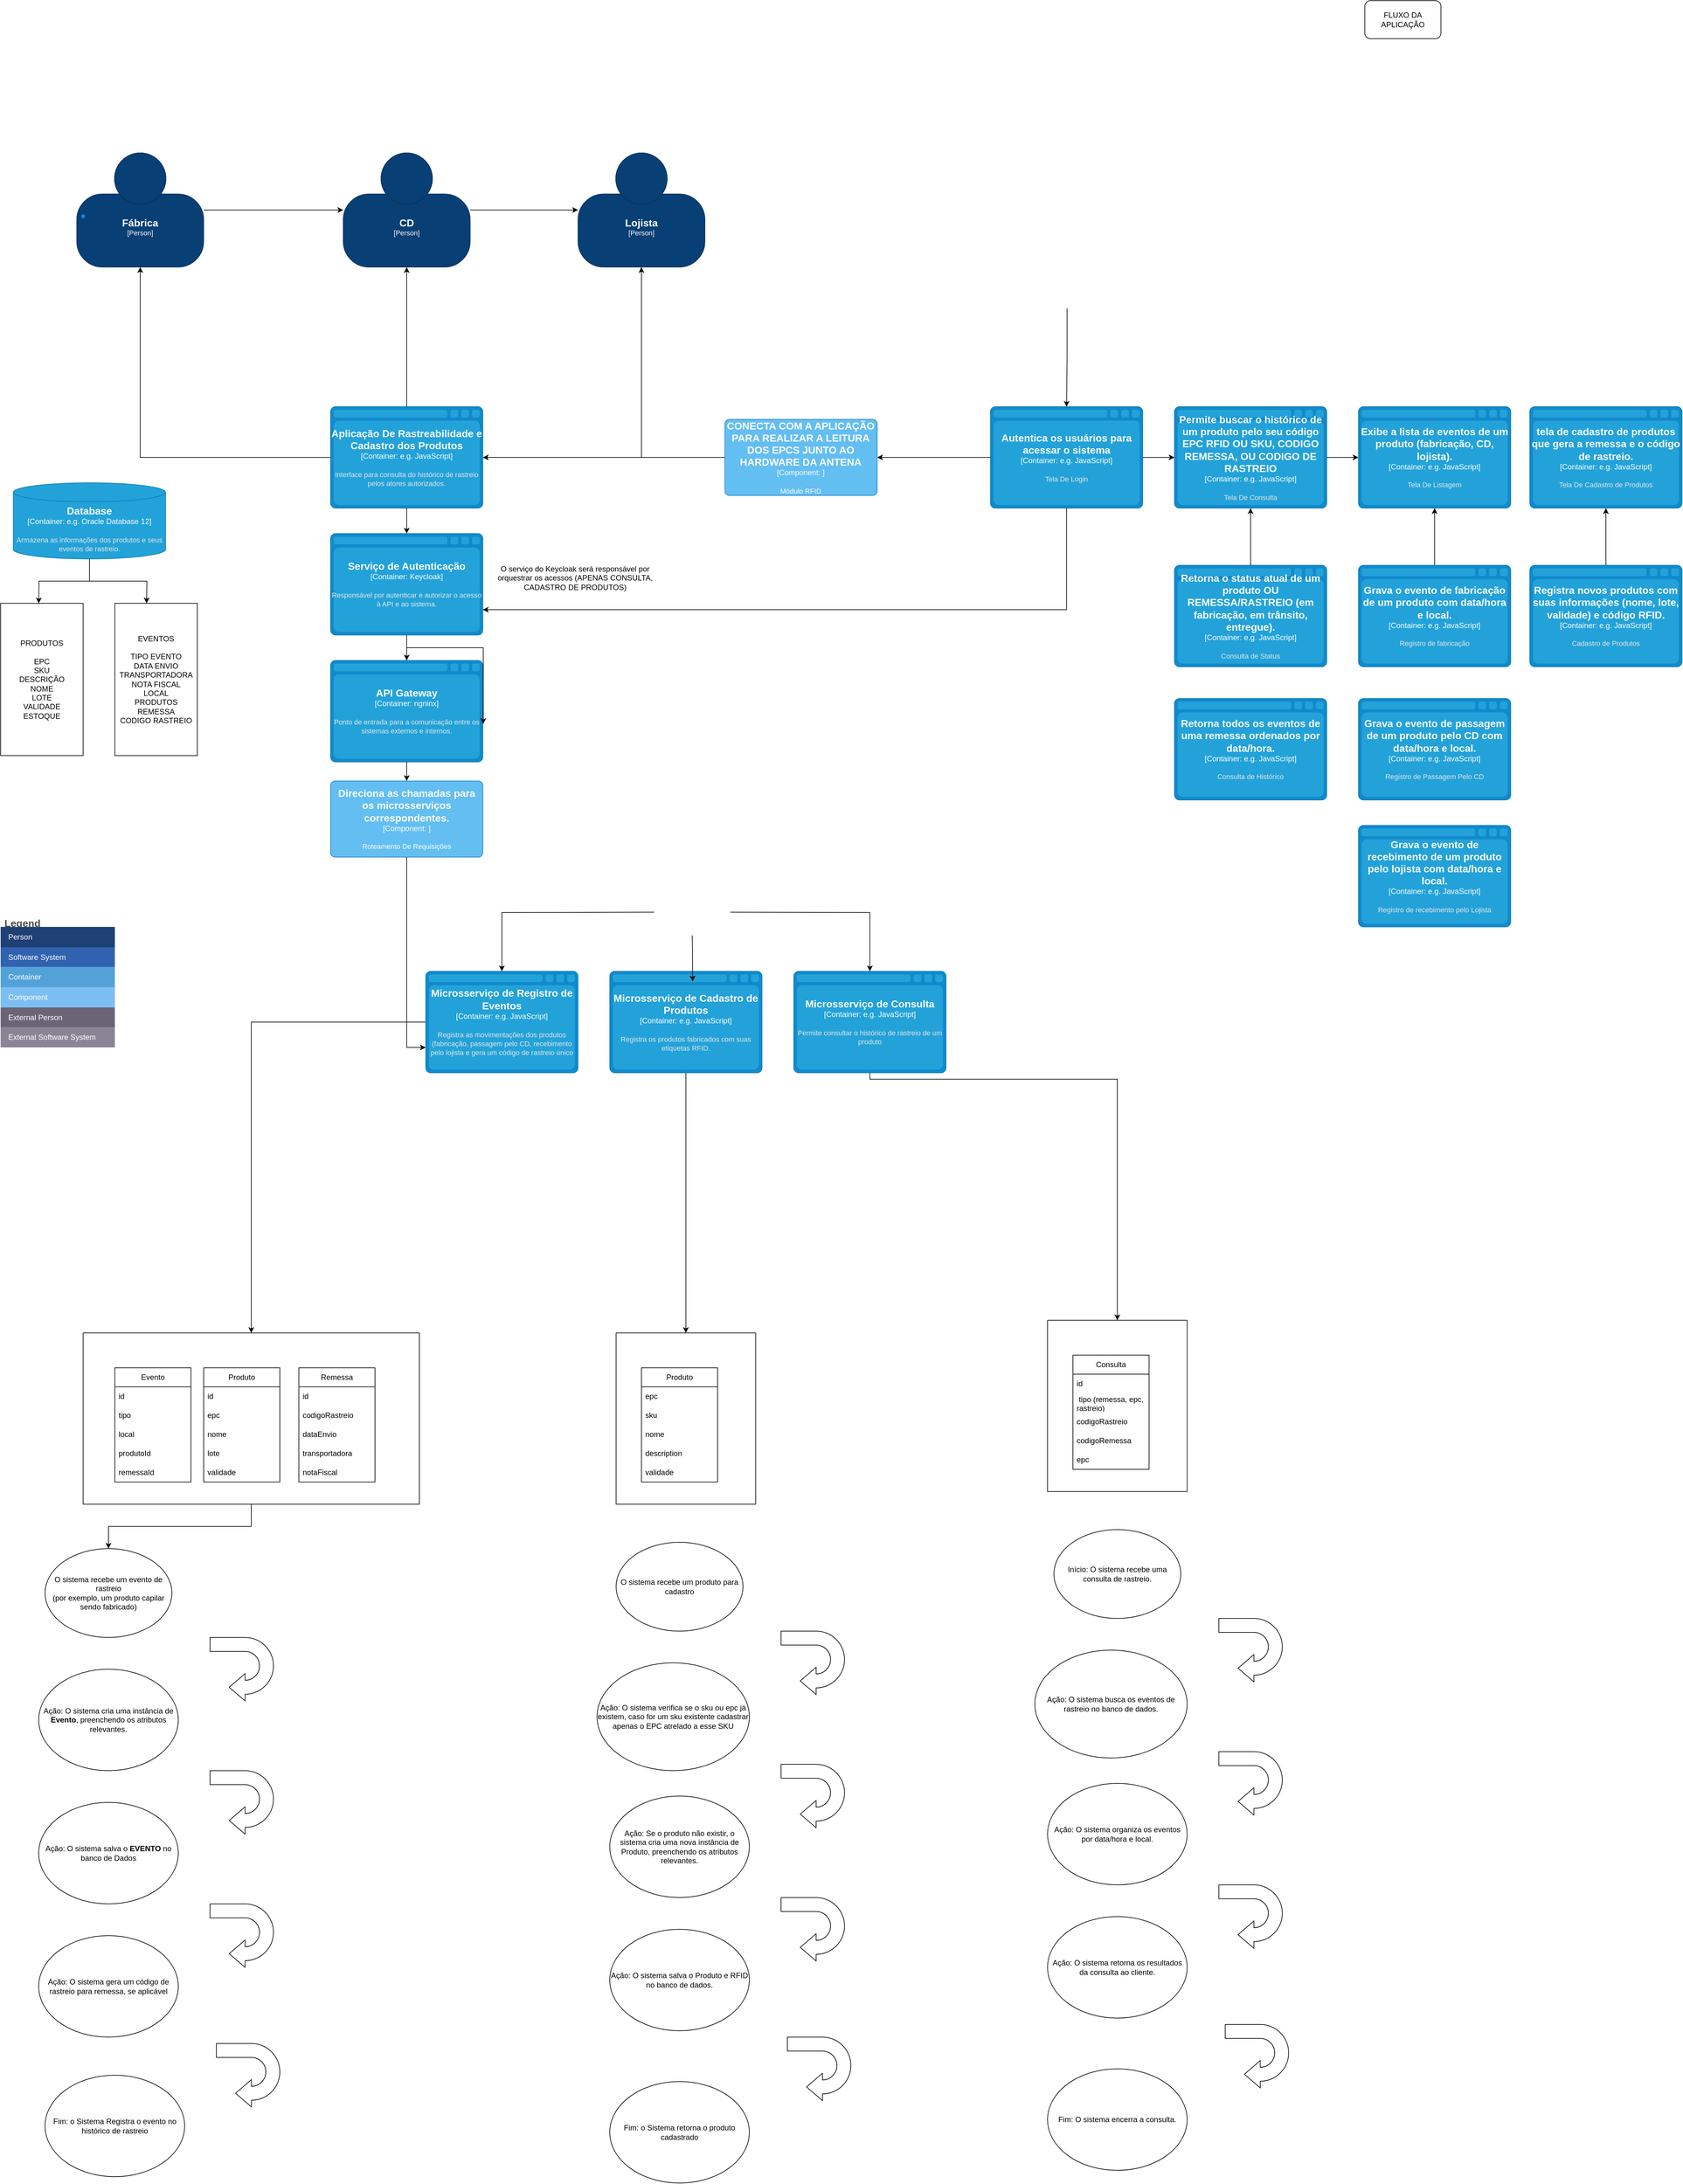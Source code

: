 <mxfile version="24.4.0" type="github">
  <diagram name="Page-1" id="zSvLlB_tGy_QWsFv92lQ">
    <mxGraphModel dx="2565" dy="5695" grid="1" gridSize="10" guides="1" tooltips="1" connect="1" arrows="1" fold="1" page="1" pageScale="1" pageWidth="1100" pageHeight="850" math="0" shadow="0">
      <root>
        <mxCell id="0" />
        <mxCell id="1" parent="0" />
        <mxCell id="GDv7yHvzLEtA6fUQxvJh-16" value="" style="edgeStyle=orthogonalEdgeStyle;rounded=0;orthogonalLoop=1;jettySize=auto;html=1;" edge="1" parent="1" source="GDv7yHvzLEtA6fUQxvJh-11" target="GDv7yHvzLEtA6fUQxvJh-15">
          <mxGeometry relative="1" as="geometry" />
        </mxCell>
        <object placeholders="1" c4Name="Fábrica" c4Type="Person" c4Description="" label="&lt;font style=&quot;font-size: 16px&quot;&gt;&lt;b&gt;%c4Name%&lt;/b&gt;&lt;/font&gt;&lt;div&gt;[%c4Type%]&lt;/div&gt;&lt;br&gt;&lt;div&gt;&lt;font style=&quot;font-size: 11px&quot;&gt;&lt;font color=&quot;#cccccc&quot;&gt;%c4Description%&lt;/font&gt;&lt;/div&gt;" id="GDv7yHvzLEtA6fUQxvJh-11">
          <mxCell style="html=1;fontSize=11;dashed=0;whiteSpace=wrap;fillColor=#083F75;strokeColor=#06315C;fontColor=#ffffff;shape=mxgraph.c4.person2;align=center;metaEdit=1;points=[[0.5,0,0],[1,0.5,0],[1,0.75,0],[0.75,1,0],[0.5,1,0],[0.25,1,0],[0,0.75,0],[0,0.5,0]];resizable=0;" vertex="1" parent="1">
            <mxGeometry x="140" y="-3220" width="200" height="180" as="geometry" />
          </mxCell>
        </object>
        <object placeholders="1" c4Name="Lojista" c4Type="Person" c4Description="" label="&lt;font style=&quot;font-size: 16px&quot;&gt;&lt;b&gt;%c4Name%&lt;/b&gt;&lt;/font&gt;&lt;div&gt;[%c4Type%]&lt;/div&gt;&lt;br&gt;&lt;div&gt;&lt;font style=&quot;font-size: 11px&quot;&gt;&lt;font color=&quot;#cccccc&quot;&gt;%c4Description%&lt;/font&gt;&lt;/div&gt;" id="GDv7yHvzLEtA6fUQxvJh-14">
          <mxCell style="html=1;fontSize=11;dashed=0;whiteSpace=wrap;fillColor=#083F75;strokeColor=#06315C;fontColor=#ffffff;shape=mxgraph.c4.person2;align=center;metaEdit=1;points=[[0.5,0,0],[1,0.5,0],[1,0.75,0],[0.75,1,0],[0.5,1,0],[0.25,1,0],[0,0.75,0],[0,0.5,0]];resizable=0;" vertex="1" parent="1">
            <mxGeometry x="930" y="-3220" width="200" height="180" as="geometry" />
          </mxCell>
        </object>
        <mxCell id="GDv7yHvzLEtA6fUQxvJh-17" value="" style="edgeStyle=orthogonalEdgeStyle;rounded=0;orthogonalLoop=1;jettySize=auto;html=1;" edge="1" parent="1" source="GDv7yHvzLEtA6fUQxvJh-15" target="GDv7yHvzLEtA6fUQxvJh-14">
          <mxGeometry relative="1" as="geometry" />
        </mxCell>
        <object placeholders="1" c4Name="CD" c4Type="Person" c4Description="" label="&lt;font style=&quot;font-size: 16px&quot;&gt;&lt;b&gt;%c4Name%&lt;/b&gt;&lt;/font&gt;&lt;div&gt;[%c4Type%]&lt;/div&gt;&lt;br&gt;&lt;div&gt;&lt;font style=&quot;font-size: 11px&quot;&gt;&lt;font color=&quot;#cccccc&quot;&gt;%c4Description%&lt;/font&gt;&lt;/div&gt;" id="GDv7yHvzLEtA6fUQxvJh-15">
          <mxCell style="html=1;fontSize=11;dashed=0;whiteSpace=wrap;fillColor=#083F75;strokeColor=#06315C;fontColor=#ffffff;shape=mxgraph.c4.person2;align=center;metaEdit=1;points=[[0.5,0,0],[1,0.5,0],[1,0.75,0],[0.75,1,0],[0.5,1,0],[0.25,1,0],[0,0.75,0],[0,0.5,0]];resizable=0;" vertex="1" parent="1">
            <mxGeometry x="560" y="-3220" width="200" height="180" as="geometry" />
          </mxCell>
        </object>
        <mxCell id="GDv7yHvzLEtA6fUQxvJh-36" value="" style="edgeStyle=orthogonalEdgeStyle;rounded=0;orthogonalLoop=1;jettySize=auto;html=1;" edge="1" parent="1" source="GDv7yHvzLEtA6fUQxvJh-20" target="GDv7yHvzLEtA6fUQxvJh-11">
          <mxGeometry relative="1" as="geometry" />
        </mxCell>
        <mxCell id="GDv7yHvzLEtA6fUQxvJh-39" style="edgeStyle=orthogonalEdgeStyle;rounded=0;orthogonalLoop=1;jettySize=auto;html=1;" edge="1" parent="1" source="GDv7yHvzLEtA6fUQxvJh-20" target="GDv7yHvzLEtA6fUQxvJh-14">
          <mxGeometry relative="1" as="geometry" />
        </mxCell>
        <object placeholders="1" c4Name="Aplicação De Rastreabilidade e Cadastro dos Produtos" c4Type="Container" c4Technology="e.g. JavaScript" c4Description="Interface para consulta do histórico de rastreio pelos atores autorizados." label="&lt;font style=&quot;font-size: 16px&quot;&gt;&lt;b&gt;%c4Name%&lt;/b&gt;&lt;/font&gt;&lt;div&gt;[%c4Type%:&amp;nbsp;%c4Technology%]&lt;/div&gt;&lt;br&gt;&lt;div&gt;&lt;font style=&quot;font-size: 11px&quot;&gt;&lt;font color=&quot;#E6E6E6&quot;&gt;%c4Description%&lt;/font&gt;&lt;/div&gt;" id="GDv7yHvzLEtA6fUQxvJh-20">
          <mxCell style="shape=mxgraph.c4.webBrowserContainer2;whiteSpace=wrap;html=1;boundedLbl=1;rounded=0;labelBackgroundColor=none;strokeColor=#118ACD;fillColor=#23A2D9;strokeColor=#118ACD;strokeColor2=#0E7DAD;fontSize=12;fontColor=#ffffff;align=center;metaEdit=1;points=[[0.5,0,0],[1,0.25,0],[1,0.5,0],[1,0.75,0],[0.5,1,0],[0,0.75,0],[0,0.5,0],[0,0.25,0]];resizable=0;" vertex="1" parent="1">
            <mxGeometry x="540" y="-2820" width="240" height="160" as="geometry" />
          </mxCell>
        </object>
        <object placeholders="1" c4Name="API Gateway" c4Type="Container" c4Technology="ngninx" c4Description="Ponto de entrada para a comunicação entre os sistemas externos e internos." label="&lt;font style=&quot;font-size: 16px&quot;&gt;&lt;b&gt;%c4Name%&lt;/b&gt;&lt;/font&gt;&lt;div&gt;[%c4Type%:&amp;nbsp;%c4Technology%]&lt;/div&gt;&lt;br&gt;&lt;div&gt;&lt;font style=&quot;font-size: 11px&quot;&gt;&lt;font color=&quot;#E6E6E6&quot;&gt;%c4Description%&lt;/font&gt;&lt;/div&gt;" id="GDv7yHvzLEtA6fUQxvJh-21">
          <mxCell style="shape=mxgraph.c4.webBrowserContainer2;whiteSpace=wrap;html=1;boundedLbl=1;rounded=0;labelBackgroundColor=none;strokeColor=#118ACD;fillColor=#23A2D9;strokeColor=#118ACD;strokeColor2=#0E7DAD;fontSize=12;fontColor=#ffffff;align=center;metaEdit=1;points=[[0.5,0,0],[1,0.25,0],[1,0.5,0],[1,0.75,0],[0.5,1,0],[0,0.75,0],[0,0.5,0],[0,0.25,0]];resizable=0;" vertex="1" parent="1">
            <mxGeometry x="540" y="-2420" width="240" height="160" as="geometry" />
          </mxCell>
        </object>
        <object placeholders="1" c4Name="Serviço de Autenticação" c4Type="Container" c4Technology="Keycloak" c4Description="Responsável por autenticar e autorizar o acesso à API e ao sistema." label="&lt;font style=&quot;font-size: 16px&quot;&gt;&lt;b&gt;%c4Name%&lt;/b&gt;&lt;/font&gt;&lt;div&gt;[%c4Type%:&amp;nbsp;%c4Technology%]&lt;/div&gt;&lt;br&gt;&lt;div&gt;&lt;font style=&quot;font-size: 11px&quot;&gt;&lt;font color=&quot;#E6E6E6&quot;&gt;%c4Description%&lt;/font&gt;&lt;/div&gt;" id="GDv7yHvzLEtA6fUQxvJh-22">
          <mxCell style="shape=mxgraph.c4.webBrowserContainer2;whiteSpace=wrap;html=1;boundedLbl=1;rounded=0;labelBackgroundColor=none;strokeColor=#118ACD;fillColor=#23A2D9;strokeColor=#118ACD;strokeColor2=#0E7DAD;fontSize=12;fontColor=#ffffff;align=center;metaEdit=1;points=[[0.5,0,0],[1,0.25,0],[1,0.5,0],[1,0.75,0],[0.5,1,0],[0,0.75,0],[0,0.5,0],[0,0.25,0]];resizable=0;" vertex="1" parent="1">
            <mxGeometry x="540" y="-2620" width="240" height="160" as="geometry" />
          </mxCell>
        </object>
        <mxCell id="GDv7yHvzLEtA6fUQxvJh-217" style="edgeStyle=orthogonalEdgeStyle;rounded=0;orthogonalLoop=1;jettySize=auto;html=1;" edge="1" parent="1" source="GDv7yHvzLEtA6fUQxvJh-23" target="GDv7yHvzLEtA6fUQxvJh-215">
          <mxGeometry relative="1" as="geometry" />
        </mxCell>
        <object placeholders="1" c4Name="Microsserviço de Cadastro de Produtos" c4Type="Container" c4Technology="e.g. JavaScript" c4Description="Registra os produtos fabricados com suas etiquetas RFID." label="&lt;font style=&quot;font-size: 16px&quot;&gt;&lt;b&gt;%c4Name%&lt;/b&gt;&lt;/font&gt;&lt;div&gt;[%c4Type%:&amp;nbsp;%c4Technology%]&lt;/div&gt;&lt;br&gt;&lt;div&gt;&lt;font style=&quot;font-size: 11px&quot;&gt;&lt;font color=&quot;#E6E6E6&quot;&gt;%c4Description%&lt;/font&gt;&lt;/div&gt;" id="GDv7yHvzLEtA6fUQxvJh-23">
          <mxCell style="shape=mxgraph.c4.webBrowserContainer2;whiteSpace=wrap;html=1;boundedLbl=1;rounded=0;labelBackgroundColor=none;strokeColor=#118ACD;fillColor=#23A2D9;strokeColor=#118ACD;strokeColor2=#0E7DAD;fontSize=12;fontColor=#ffffff;align=center;metaEdit=1;points=[[0.5,0,0],[1,0.25,0],[1,0.5,0],[1,0.75,0],[0.5,1,0],[0,0.75,0],[0,0.5,0],[0,0.25,0]];resizable=0;" vertex="1" parent="1">
            <mxGeometry x="980" y="-1930" width="240" height="160" as="geometry" />
          </mxCell>
        </object>
        <mxCell id="GDv7yHvzLEtA6fUQxvJh-192" style="edgeStyle=orthogonalEdgeStyle;rounded=0;orthogonalLoop=1;jettySize=auto;html=1;" edge="1" parent="1" source="GDv7yHvzLEtA6fUQxvJh-24" target="GDv7yHvzLEtA6fUQxvJh-174">
          <mxGeometry relative="1" as="geometry" />
        </mxCell>
        <object placeholders="1" c4Name="Microsserviço de Registro de Eventos" c4Type="Container" c4Technology="e.g. JavaScript" c4Description="Registra as movimentações dos produtos (fabricação, passagem pelo CD, recebimento pelo lojista e gera um código de rastreio único" label="&lt;font style=&quot;font-size: 16px&quot;&gt;&lt;b&gt;%c4Name%&lt;/b&gt;&lt;/font&gt;&lt;div&gt;[%c4Type%:&amp;nbsp;%c4Technology%]&lt;/div&gt;&lt;br&gt;&lt;div&gt;&lt;font style=&quot;font-size: 11px&quot;&gt;&lt;font color=&quot;#E6E6E6&quot;&gt;%c4Description%&lt;/font&gt;&lt;/div&gt;" id="GDv7yHvzLEtA6fUQxvJh-24">
          <mxCell style="shape=mxgraph.c4.webBrowserContainer2;whiteSpace=wrap;html=1;boundedLbl=1;rounded=0;labelBackgroundColor=none;strokeColor=#118ACD;fillColor=#23A2D9;strokeColor=#118ACD;strokeColor2=#0E7DAD;fontSize=12;fontColor=#ffffff;align=center;metaEdit=1;points=[[0.5,0,0],[1,0.25,0],[1,0.5,0],[1,0.75,0],[0.5,1,0],[0,0.75,0],[0,0.5,0],[0,0.25,0]];resizable=0;" vertex="1" parent="1">
            <mxGeometry x="690" y="-1930" width="240" height="160" as="geometry" />
          </mxCell>
        </object>
        <mxCell id="GDv7yHvzLEtA6fUQxvJh-261" style="edgeStyle=orthogonalEdgeStyle;rounded=0;orthogonalLoop=1;jettySize=auto;html=1;" edge="1" parent="1" source="GDv7yHvzLEtA6fUQxvJh-25" target="GDv7yHvzLEtA6fUQxvJh-243">
          <mxGeometry relative="1" as="geometry">
            <Array as="points">
              <mxPoint x="1390" y="-1760" />
              <mxPoint x="1780" y="-1760" />
            </Array>
          </mxGeometry>
        </mxCell>
        <object placeholders="1" c4Name="Microsserviço de Consulta" c4Type="Container" c4Technology="e.g. JavaScript" c4Description="Permite consultar o histórico de rastreio de um produto" label="&lt;font style=&quot;font-size: 16px&quot;&gt;&lt;b&gt;%c4Name%&lt;/b&gt;&lt;/font&gt;&lt;div&gt;[%c4Type%:&amp;nbsp;%c4Technology%]&lt;/div&gt;&lt;br&gt;&lt;div&gt;&lt;font style=&quot;font-size: 11px&quot;&gt;&lt;font color=&quot;#E6E6E6&quot;&gt;%c4Description%&lt;/font&gt;&lt;/div&gt;" id="GDv7yHvzLEtA6fUQxvJh-25">
          <mxCell style="shape=mxgraph.c4.webBrowserContainer2;whiteSpace=wrap;html=1;boundedLbl=1;rounded=0;labelBackgroundColor=none;strokeColor=#118ACD;fillColor=#23A2D9;strokeColor=#118ACD;strokeColor2=#0E7DAD;fontSize=12;fontColor=#ffffff;align=center;metaEdit=1;points=[[0.5,0,0],[1,0.25,0],[1,0.5,0],[1,0.75,0],[0.5,1,0],[0,0.75,0],[0,0.5,0],[0,0.25,0]];resizable=0;" vertex="1" parent="1">
            <mxGeometry x="1270" y="-1930" width="240" height="160" as="geometry" />
          </mxCell>
        </object>
        <mxCell id="GDv7yHvzLEtA6fUQxvJh-115" style="edgeStyle=orthogonalEdgeStyle;rounded=0;orthogonalLoop=1;jettySize=auto;html=1;entryX=0.5;entryY=0;entryDx=0;entryDy=0;" edge="1" parent="1" source="GDv7yHvzLEtA6fUQxvJh-26">
          <mxGeometry relative="1" as="geometry">
            <mxPoint x="80" y="-2510" as="targetPoint" />
          </mxGeometry>
        </mxCell>
        <mxCell id="GDv7yHvzLEtA6fUQxvJh-116" style="edgeStyle=orthogonalEdgeStyle;rounded=0;orthogonalLoop=1;jettySize=auto;html=1;" edge="1" parent="1" source="GDv7yHvzLEtA6fUQxvJh-26">
          <mxGeometry relative="1" as="geometry">
            <mxPoint x="250" y="-2510" as="targetPoint" />
          </mxGeometry>
        </mxCell>
        <object placeholders="1" c4Name="Database" c4Type="Container" c4Technology="e.g. Oracle Database 12" c4Description="Armazena as informações dos produtos e seus eventos de rastreio." label="&lt;font style=&quot;font-size: 16px&quot;&gt;&lt;b&gt;%c4Name%&lt;/b&gt;&lt;/font&gt;&lt;div&gt;[%c4Type%:&amp;nbsp;%c4Technology%]&lt;/div&gt;&lt;br&gt;&lt;div&gt;&lt;font style=&quot;font-size: 11px&quot;&gt;&lt;font color=&quot;#E6E6E6&quot;&gt;%c4Description%&lt;/font&gt;&lt;/div&gt;" id="GDv7yHvzLEtA6fUQxvJh-26">
          <mxCell style="shape=cylinder3;size=15;whiteSpace=wrap;html=1;boundedLbl=1;rounded=0;labelBackgroundColor=none;fillColor=#23A2D9;fontSize=12;fontColor=#ffffff;align=center;strokeColor=#0E7DAD;metaEdit=1;points=[[0.5,0,0],[1,0.25,0],[1,0.5,0],[1,0.75,0],[0.5,1,0],[0,0.75,0],[0,0.5,0],[0,0.25,0]];resizable=0;" vertex="1" parent="1">
            <mxGeometry x="40" y="-2700" width="240" height="120" as="geometry" />
          </mxCell>
        </object>
        <mxCell id="GDv7yHvzLEtA6fUQxvJh-30" value="" style="shape=waypoint;sketch=0;size=6;pointerEvents=1;points=[];fillColor=#23A2D9;resizable=0;rotatable=0;perimeter=centerPerimeter;snapToPoint=1;strokeColor=#118ACD;fontColor=#ffffff;rounded=0;labelBackgroundColor=none;" vertex="1" parent="1">
          <mxGeometry x="140" y="-3130" width="20" height="20" as="geometry" />
        </mxCell>
        <mxCell id="GDv7yHvzLEtA6fUQxvJh-40" style="edgeStyle=orthogonalEdgeStyle;rounded=0;orthogonalLoop=1;jettySize=auto;html=1;entryX=0.5;entryY=1;entryDx=0;entryDy=0;entryPerimeter=0;" edge="1" parent="1" source="GDv7yHvzLEtA6fUQxvJh-20" target="GDv7yHvzLEtA6fUQxvJh-15">
          <mxGeometry relative="1" as="geometry" />
        </mxCell>
        <mxCell id="GDv7yHvzLEtA6fUQxvJh-47" style="edgeStyle=orthogonalEdgeStyle;rounded=0;orthogonalLoop=1;jettySize=auto;html=1;entryX=0.5;entryY=0;entryDx=0;entryDy=0;entryPerimeter=0;" edge="1" parent="1" source="GDv7yHvzLEtA6fUQxvJh-20" target="GDv7yHvzLEtA6fUQxvJh-22">
          <mxGeometry relative="1" as="geometry" />
        </mxCell>
        <mxCell id="GDv7yHvzLEtA6fUQxvJh-48" style="edgeStyle=orthogonalEdgeStyle;rounded=0;orthogonalLoop=1;jettySize=auto;html=1;entryX=0.5;entryY=0;entryDx=0;entryDy=0;entryPerimeter=0;" edge="1" parent="1" source="GDv7yHvzLEtA6fUQxvJh-22" target="GDv7yHvzLEtA6fUQxvJh-21">
          <mxGeometry relative="1" as="geometry" />
        </mxCell>
        <mxCell id="GDv7yHvzLEtA6fUQxvJh-49" value="Legend" style="shape=table;startSize=20;container=1;collapsible=0;childLayout=tableLayout;fontSize=16;align=left;verticalAlign=top;fillColor=none;strokeColor=none;fontColor=#4D4D4D;fontStyle=1;spacingLeft=6;spacing=0;resizable=0;" vertex="1" parent="1">
          <mxGeometry x="20" y="-2020" width="180" height="210" as="geometry" />
        </mxCell>
        <mxCell id="GDv7yHvzLEtA6fUQxvJh-50" value="" style="shape=tableRow;horizontal=0;startSize=0;swimlaneHead=0;swimlaneBody=0;strokeColor=inherit;top=0;left=0;bottom=0;right=0;collapsible=0;dropTarget=0;fillColor=none;points=[[0,0.5],[1,0.5]];portConstraint=eastwest;fontSize=12;" vertex="1" parent="GDv7yHvzLEtA6fUQxvJh-49">
          <mxGeometry y="20" width="180" height="32" as="geometry" />
        </mxCell>
        <mxCell id="GDv7yHvzLEtA6fUQxvJh-51" value="Person" style="shape=partialRectangle;html=1;whiteSpace=wrap;connectable=0;strokeColor=inherit;overflow=hidden;fillColor=#1E4074;top=0;left=0;bottom=0;right=0;pointerEvents=1;fontSize=12;align=left;fontColor=#FFFFFF;gradientColor=none;spacingLeft=10;spacingRight=4;" vertex="1" parent="GDv7yHvzLEtA6fUQxvJh-50">
          <mxGeometry width="180" height="32" as="geometry">
            <mxRectangle width="180" height="32" as="alternateBounds" />
          </mxGeometry>
        </mxCell>
        <mxCell id="GDv7yHvzLEtA6fUQxvJh-52" value="" style="shape=tableRow;horizontal=0;startSize=0;swimlaneHead=0;swimlaneBody=0;strokeColor=inherit;top=0;left=0;bottom=0;right=0;collapsible=0;dropTarget=0;fillColor=none;points=[[0,0.5],[1,0.5]];portConstraint=eastwest;fontSize=12;" vertex="1" parent="GDv7yHvzLEtA6fUQxvJh-49">
          <mxGeometry y="52" width="180" height="31" as="geometry" />
        </mxCell>
        <mxCell id="GDv7yHvzLEtA6fUQxvJh-53" value="Software System" style="shape=partialRectangle;html=1;whiteSpace=wrap;connectable=0;strokeColor=inherit;overflow=hidden;fillColor=#3162AF;top=0;left=0;bottom=0;right=0;pointerEvents=1;fontSize=12;align=left;fontColor=#FFFFFF;gradientColor=none;spacingLeft=10;spacingRight=4;" vertex="1" parent="GDv7yHvzLEtA6fUQxvJh-52">
          <mxGeometry width="180" height="31" as="geometry">
            <mxRectangle width="180" height="31" as="alternateBounds" />
          </mxGeometry>
        </mxCell>
        <mxCell id="GDv7yHvzLEtA6fUQxvJh-54" value="" style="shape=tableRow;horizontal=0;startSize=0;swimlaneHead=0;swimlaneBody=0;strokeColor=inherit;top=0;left=0;bottom=0;right=0;collapsible=0;dropTarget=0;fillColor=none;points=[[0,0.5],[1,0.5]];portConstraint=eastwest;fontSize=12;" vertex="1" parent="GDv7yHvzLEtA6fUQxvJh-49">
          <mxGeometry y="83" width="180" height="32" as="geometry" />
        </mxCell>
        <mxCell id="GDv7yHvzLEtA6fUQxvJh-55" value="Container" style="shape=partialRectangle;html=1;whiteSpace=wrap;connectable=0;strokeColor=inherit;overflow=hidden;fillColor=#52a2d8;top=0;left=0;bottom=0;right=0;pointerEvents=1;fontSize=12;align=left;fontColor=#FFFFFF;gradientColor=none;spacingLeft=10;spacingRight=4;" vertex="1" parent="GDv7yHvzLEtA6fUQxvJh-54">
          <mxGeometry width="180" height="32" as="geometry">
            <mxRectangle width="180" height="32" as="alternateBounds" />
          </mxGeometry>
        </mxCell>
        <mxCell id="GDv7yHvzLEtA6fUQxvJh-56" value="" style="shape=tableRow;horizontal=0;startSize=0;swimlaneHead=0;swimlaneBody=0;strokeColor=inherit;top=0;left=0;bottom=0;right=0;collapsible=0;dropTarget=0;fillColor=none;points=[[0,0.5],[1,0.5]];portConstraint=eastwest;fontSize=12;" vertex="1" parent="GDv7yHvzLEtA6fUQxvJh-49">
          <mxGeometry y="115" width="180" height="32" as="geometry" />
        </mxCell>
        <mxCell id="GDv7yHvzLEtA6fUQxvJh-57" value="Component" style="shape=partialRectangle;html=1;whiteSpace=wrap;connectable=0;strokeColor=inherit;overflow=hidden;fillColor=#7dbef2;top=0;left=0;bottom=0;right=0;pointerEvents=1;fontSize=12;align=left;fontColor=#FFFFFF;gradientColor=none;spacingLeft=10;spacingRight=4;" vertex="1" parent="GDv7yHvzLEtA6fUQxvJh-56">
          <mxGeometry width="180" height="32" as="geometry">
            <mxRectangle width="180" height="32" as="alternateBounds" />
          </mxGeometry>
        </mxCell>
        <mxCell id="GDv7yHvzLEtA6fUQxvJh-58" value="" style="shape=tableRow;horizontal=0;startSize=0;swimlaneHead=0;swimlaneBody=0;strokeColor=inherit;top=0;left=0;bottom=0;right=0;collapsible=0;dropTarget=0;fillColor=none;points=[[0,0.5],[1,0.5]];portConstraint=eastwest;fontSize=12;" vertex="1" parent="GDv7yHvzLEtA6fUQxvJh-49">
          <mxGeometry y="147" width="180" height="31" as="geometry" />
        </mxCell>
        <mxCell id="GDv7yHvzLEtA6fUQxvJh-59" value="External Person" style="shape=partialRectangle;html=1;whiteSpace=wrap;connectable=0;strokeColor=inherit;overflow=hidden;fillColor=#6b6477;top=0;left=0;bottom=0;right=0;pointerEvents=1;fontSize=12;align=left;fontColor=#FFFFFF;gradientColor=none;spacingLeft=10;spacingRight=4;" vertex="1" parent="GDv7yHvzLEtA6fUQxvJh-58">
          <mxGeometry width="180" height="31" as="geometry">
            <mxRectangle width="180" height="31" as="alternateBounds" />
          </mxGeometry>
        </mxCell>
        <mxCell id="GDv7yHvzLEtA6fUQxvJh-60" value="" style="shape=tableRow;horizontal=0;startSize=0;swimlaneHead=0;swimlaneBody=0;strokeColor=inherit;top=0;left=0;bottom=0;right=0;collapsible=0;dropTarget=0;fillColor=none;points=[[0,0.5],[1,0.5]];portConstraint=eastwest;fontSize=12;" vertex="1" parent="GDv7yHvzLEtA6fUQxvJh-49">
          <mxGeometry y="178" width="180" height="32" as="geometry" />
        </mxCell>
        <mxCell id="GDv7yHvzLEtA6fUQxvJh-61" value="External Software System" style="shape=partialRectangle;html=1;whiteSpace=wrap;connectable=0;strokeColor=inherit;overflow=hidden;fillColor=#8b8496;top=0;left=0;bottom=0;right=0;pointerEvents=1;fontSize=12;align=left;fontColor=#FFFFFF;gradientColor=none;spacingLeft=10;spacingRight=4;" vertex="1" parent="GDv7yHvzLEtA6fUQxvJh-60">
          <mxGeometry width="180" height="32" as="geometry">
            <mxRectangle width="180" height="32" as="alternateBounds" />
          </mxGeometry>
        </mxCell>
        <object placeholders="1" c4Name="Autentica os usuários para acessar o sistema" c4Type="Container" c4Technology="e.g. JavaScript" c4Description="Tela De Login" label="&lt;font style=&quot;font-size: 16px&quot;&gt;&lt;b&gt;%c4Name%&lt;/b&gt;&lt;/font&gt;&lt;div&gt;[%c4Type%:&amp;nbsp;%c4Technology%]&lt;/div&gt;&lt;br&gt;&lt;div&gt;&lt;font style=&quot;font-size: 11px&quot;&gt;&lt;font color=&quot;#E6E6E6&quot;&gt;%c4Description%&lt;/font&gt;&lt;/div&gt;" id="GDv7yHvzLEtA6fUQxvJh-62">
          <mxCell style="shape=mxgraph.c4.webBrowserContainer2;whiteSpace=wrap;html=1;boundedLbl=1;rounded=0;labelBackgroundColor=none;strokeColor=#118ACD;fillColor=#23A2D9;strokeColor=#118ACD;strokeColor2=#0E7DAD;fontSize=12;fontColor=#ffffff;align=center;metaEdit=1;points=[[0.5,0,0],[1,0.25,0],[1,0.5,0],[1,0.75,0],[0.5,1,0],[0,0.75,0],[0,0.5,0],[0,0.25,0]];resizable=0;" vertex="1" parent="1">
            <mxGeometry x="1580" y="-2820" width="240" height="160" as="geometry" />
          </mxCell>
        </object>
        <object placeholders="1" c4Name="Permite buscar o histórico de um produto pelo seu código EPC RFID OU SKU, CODIGO REMESSA, OU CODIGO DE RASTREIO" c4Type="Container" c4Technology="e.g. JavaScript" c4Description="Tela De Consulta" label="&lt;font style=&quot;font-size: 16px&quot;&gt;&lt;b&gt;%c4Name%&lt;/b&gt;&lt;/font&gt;&lt;div&gt;[%c4Type%:&amp;nbsp;%c4Technology%]&lt;/div&gt;&lt;br&gt;&lt;div&gt;&lt;font style=&quot;font-size: 11px&quot;&gt;&lt;font color=&quot;#E6E6E6&quot;&gt;%c4Description%&lt;/font&gt;&lt;/div&gt;" id="GDv7yHvzLEtA6fUQxvJh-66">
          <mxCell style="shape=mxgraph.c4.webBrowserContainer2;whiteSpace=wrap;html=1;boundedLbl=1;rounded=0;labelBackgroundColor=none;strokeColor=#118ACD;fillColor=#23A2D9;strokeColor=#118ACD;strokeColor2=#0E7DAD;fontSize=12;fontColor=#ffffff;align=center;metaEdit=1;points=[[0.5,0,0],[1,0.25,0],[1,0.5,0],[1,0.75,0],[0.5,1,0],[0,0.75,0],[0,0.5,0],[0,0.25,0]];resizable=0;" vertex="1" parent="1">
            <mxGeometry x="1870" y="-2820" width="240" height="160" as="geometry" />
          </mxCell>
        </object>
        <object placeholders="1" c4Name="Exibe a lista de eventos de um produto (fabricação, CD, lojista)." c4Type="Container" c4Technology="e.g. JavaScript" c4Description="Tela De Listagem" label="&lt;font style=&quot;font-size: 16px&quot;&gt;&lt;b&gt;%c4Name%&lt;/b&gt;&lt;/font&gt;&lt;div&gt;[%c4Type%:&amp;nbsp;%c4Technology%]&lt;/div&gt;&lt;br&gt;&lt;div&gt;&lt;font style=&quot;font-size: 11px&quot;&gt;&lt;font color=&quot;#E6E6E6&quot;&gt;%c4Description%&lt;/font&gt;&lt;/div&gt;" id="GDv7yHvzLEtA6fUQxvJh-67">
          <mxCell style="shape=mxgraph.c4.webBrowserContainer2;whiteSpace=wrap;html=1;boundedLbl=1;rounded=0;labelBackgroundColor=none;strokeColor=#118ACD;fillColor=#23A2D9;strokeColor=#118ACD;strokeColor2=#0E7DAD;fontSize=12;fontColor=#ffffff;align=center;metaEdit=1;points=[[0.5,0,0],[1,0.25,0],[1,0.5,0],[1,0.75,0],[0.5,1,0],[0,0.75,0],[0,0.5,0],[0,0.25,0]];resizable=0;" vertex="1" parent="1">
            <mxGeometry x="2160" y="-2820" width="240" height="160" as="geometry" />
          </mxCell>
        </object>
        <mxCell id="GDv7yHvzLEtA6fUQxvJh-68" style="edgeStyle=orthogonalEdgeStyle;rounded=0;orthogonalLoop=1;jettySize=auto;html=1;entryX=1;entryY=0.5;entryDx=0;entryDy=0;entryPerimeter=0;" edge="1" parent="1" source="GDv7yHvzLEtA6fUQxvJh-136" target="GDv7yHvzLEtA6fUQxvJh-20">
          <mxGeometry relative="1" as="geometry" />
        </mxCell>
        <mxCell id="GDv7yHvzLEtA6fUQxvJh-69" style="edgeStyle=orthogonalEdgeStyle;rounded=0;orthogonalLoop=1;jettySize=auto;html=1;entryX=0;entryY=0.5;entryDx=0;entryDy=0;entryPerimeter=0;" edge="1" parent="1" source="GDv7yHvzLEtA6fUQxvJh-62" target="GDv7yHvzLEtA6fUQxvJh-66">
          <mxGeometry relative="1" as="geometry" />
        </mxCell>
        <mxCell id="GDv7yHvzLEtA6fUQxvJh-70" style="edgeStyle=orthogonalEdgeStyle;rounded=0;orthogonalLoop=1;jettySize=auto;html=1;entryX=0;entryY=0.5;entryDx=0;entryDy=0;entryPerimeter=0;" edge="1" parent="1" source="GDv7yHvzLEtA6fUQxvJh-66" target="GDv7yHvzLEtA6fUQxvJh-67">
          <mxGeometry relative="1" as="geometry" />
        </mxCell>
        <mxCell id="GDv7yHvzLEtA6fUQxvJh-71" value="O serviço do Keycloak será responsável por&lt;div&gt;&amp;nbsp;orquestrar os acessos (APENAS CONSULTA,&amp;nbsp;&lt;/div&gt;&lt;div&gt;CADASTRO DE PRODUTOS)&lt;/div&gt;" style="text;html=1;align=center;verticalAlign=middle;resizable=0;points=[];autosize=1;strokeColor=none;fillColor=none;" vertex="1" parent="1">
          <mxGeometry x="790" y="-2580" width="270" height="60" as="geometry" />
        </mxCell>
        <object placeholders="1" c4Name="Direciona as chamadas para os microsserviços correspondentes." c4Type="Component" c4Technology="" c4Description="Roteamento De Requisições" label="&lt;font style=&quot;font-size: 16px&quot;&gt;&lt;b&gt;%c4Name%&lt;/b&gt;&lt;/font&gt;&lt;div&gt;[%c4Type%: %c4Technology%]&lt;/div&gt;&lt;br&gt;&lt;div&gt;&lt;font style=&quot;font-size: 11px&quot;&gt;%c4Description%&lt;/font&gt;&lt;/div&gt;" id="GDv7yHvzLEtA6fUQxvJh-74">
          <mxCell style="rounded=1;whiteSpace=wrap;html=1;labelBackgroundColor=none;fillColor=#63BEF2;fontColor=#ffffff;align=center;arcSize=6;strokeColor=#2086C9;metaEdit=1;resizable=0;points=[[0.25,0,0],[0.5,0,0],[0.75,0,0],[1,0.25,0],[1,0.5,0],[1,0.75,0],[0.75,1,0],[0.5,1,0],[0.25,1,0],[0,0.75,0],[0,0.5,0],[0,0.25,0]];" vertex="1" parent="1">
            <mxGeometry x="540" y="-2230" width="240" height="120" as="geometry" />
          </mxCell>
        </object>
        <mxCell id="GDv7yHvzLEtA6fUQxvJh-150" style="edgeStyle=orthogonalEdgeStyle;rounded=0;orthogonalLoop=1;jettySize=auto;html=1;entryX=0.5;entryY=1;entryDx=0;entryDy=0;entryPerimeter=0;" edge="1" parent="1" source="GDv7yHvzLEtA6fUQxvJh-75" target="GDv7yHvzLEtA6fUQxvJh-147">
          <mxGeometry relative="1" as="geometry">
            <mxPoint x="2550" y="-2650" as="targetPoint" />
          </mxGeometry>
        </mxCell>
        <object placeholders="1" c4Name="Registra novos produtos com suas informações (nome, lote, validade) e código RFID." c4Type="Container" c4Technology="e.g. JavaScript" c4Description="Cadastro de Produtos" label="&lt;font style=&quot;font-size: 16px&quot;&gt;&lt;b&gt;%c4Name%&lt;/b&gt;&lt;/font&gt;&lt;div&gt;[%c4Type%:&amp;nbsp;%c4Technology%]&lt;/div&gt;&lt;br&gt;&lt;div&gt;&lt;font style=&quot;font-size: 11px&quot;&gt;&lt;font color=&quot;#E6E6E6&quot;&gt;%c4Description%&lt;/font&gt;&lt;/div&gt;" id="GDv7yHvzLEtA6fUQxvJh-75">
          <mxCell style="shape=mxgraph.c4.webBrowserContainer2;whiteSpace=wrap;html=1;boundedLbl=1;rounded=0;labelBackgroundColor=none;strokeColor=#118ACD;fillColor=#23A2D9;strokeColor=#118ACD;strokeColor2=#0E7DAD;fontSize=12;fontColor=#ffffff;align=center;metaEdit=1;points=[[0.5,0,0],[1,0.25,0],[1,0.5,0],[1,0.75,0],[0.5,1,0],[0,0.75,0],[0,0.5,0],[0,0.25,0]];resizable=0;" vertex="1" parent="1">
            <mxGeometry x="2430" y="-2570" width="240" height="160" as="geometry" />
          </mxCell>
        </object>
        <mxCell id="GDv7yHvzLEtA6fUQxvJh-139" value="" style="edgeStyle=orthogonalEdgeStyle;rounded=0;orthogonalLoop=1;jettySize=auto;html=1;" edge="1" parent="1" source="GDv7yHvzLEtA6fUQxvJh-81" target="GDv7yHvzLEtA6fUQxvJh-67">
          <mxGeometry relative="1" as="geometry" />
        </mxCell>
        <object placeholders="1" c4Name="Grava o evento de fabricação de um produto com data/hora e local." c4Type="Container" c4Technology="e.g. JavaScript" c4Description="Registro de fabricação" label="&lt;font style=&quot;font-size: 16px&quot;&gt;&lt;b&gt;%c4Name%&lt;/b&gt;&lt;/font&gt;&lt;div&gt;[%c4Type%:&amp;nbsp;%c4Technology%]&lt;/div&gt;&lt;br&gt;&lt;div&gt;&lt;font style=&quot;font-size: 11px&quot;&gt;&lt;font color=&quot;#E6E6E6&quot;&gt;%c4Description%&lt;/font&gt;&lt;/div&gt;" id="GDv7yHvzLEtA6fUQxvJh-81">
          <mxCell style="shape=mxgraph.c4.webBrowserContainer2;whiteSpace=wrap;html=1;boundedLbl=1;rounded=0;labelBackgroundColor=none;strokeColor=#118ACD;fillColor=#23A2D9;strokeColor=#118ACD;strokeColor2=#0E7DAD;fontSize=12;fontColor=#ffffff;align=center;metaEdit=1;points=[[0.5,0,0],[1,0.25,0],[1,0.5,0],[1,0.75,0],[0.5,1,0],[0,0.75,0],[0,0.5,0],[0,0.25,0]];resizable=0;" vertex="1" parent="1">
            <mxGeometry x="2160" y="-2570" width="240" height="160" as="geometry" />
          </mxCell>
        </object>
        <object placeholders="1" c4Name="Grava o evento de passagem de um produto pelo CD com data/hora e local." c4Type="Container" c4Technology="e.g. JavaScript" c4Description="Registro de Passagem Pelo CD" label="&lt;font style=&quot;font-size: 16px&quot;&gt;&lt;b&gt;%c4Name%&lt;/b&gt;&lt;/font&gt;&lt;div&gt;[%c4Type%:&amp;nbsp;%c4Technology%]&lt;/div&gt;&lt;br&gt;&lt;div&gt;&lt;font style=&quot;font-size: 11px&quot;&gt;&lt;font color=&quot;#E6E6E6&quot;&gt;%c4Description%&lt;/font&gt;&lt;/div&gt;" id="GDv7yHvzLEtA6fUQxvJh-84">
          <mxCell style="shape=mxgraph.c4.webBrowserContainer2;whiteSpace=wrap;html=1;boundedLbl=1;rounded=0;labelBackgroundColor=none;strokeColor=#118ACD;fillColor=#23A2D9;strokeColor=#118ACD;strokeColor2=#0E7DAD;fontSize=12;fontColor=#ffffff;align=center;metaEdit=1;points=[[0.5,0,0],[1,0.25,0],[1,0.5,0],[1,0.75,0],[0.5,1,0],[0,0.75,0],[0,0.5,0],[0,0.25,0]];resizable=0;" vertex="1" parent="1">
            <mxGeometry x="2160" y="-2360" width="240" height="160" as="geometry" />
          </mxCell>
        </object>
        <mxCell id="GDv7yHvzLEtA6fUQxvJh-86" value="FLUXO DA APLICAÇÃO" style="rounded=1;whiteSpace=wrap;html=1;" vertex="1" parent="1">
          <mxGeometry x="2170" y="-3460" width="120" height="60" as="geometry" />
        </mxCell>
        <object placeholders="1" c4Name="Grava o evento de recebimento de um produto pelo lojista com data/hora e local." c4Type="Container" c4Technology="e.g. JavaScript" c4Description="Registro de recebimento pelo Lojista" label="&lt;font style=&quot;font-size: 16px&quot;&gt;&lt;b&gt;%c4Name%&lt;/b&gt;&lt;/font&gt;&lt;div&gt;[%c4Type%:&amp;nbsp;%c4Technology%]&lt;/div&gt;&lt;br&gt;&lt;div&gt;&lt;font style=&quot;font-size: 11px&quot;&gt;&lt;font color=&quot;#E6E6E6&quot;&gt;%c4Description%&lt;/font&gt;&lt;/div&gt;" id="GDv7yHvzLEtA6fUQxvJh-87">
          <mxCell style="shape=mxgraph.c4.webBrowserContainer2;whiteSpace=wrap;html=1;boundedLbl=1;rounded=0;labelBackgroundColor=none;strokeColor=#118ACD;fillColor=#23A2D9;strokeColor=#118ACD;strokeColor2=#0E7DAD;fontSize=12;fontColor=#ffffff;align=center;metaEdit=1;points=[[0.5,0,0],[1,0.25,0],[1,0.5,0],[1,0.75,0],[0.5,1,0],[0,0.75,0],[0,0.5,0],[0,0.25,0]];resizable=0;" vertex="1" parent="1">
            <mxGeometry x="2160" y="-2160" width="240" height="160" as="geometry" />
          </mxCell>
        </object>
        <mxCell id="GDv7yHvzLEtA6fUQxvJh-92" style="edgeStyle=orthogonalEdgeStyle;rounded=0;orthogonalLoop=1;jettySize=auto;html=1;exitX=0.5;exitY=1;exitDx=0;exitDy=0;exitPerimeter=0;entryX=0.5;entryY=0;entryDx=0;entryDy=0;entryPerimeter=0;" edge="1" parent="1" source="GDv7yHvzLEtA6fUQxvJh-21" target="GDv7yHvzLEtA6fUQxvJh-74">
          <mxGeometry relative="1" as="geometry" />
        </mxCell>
        <object placeholders="1" c4Name="Retorna todos os eventos de uma remessa ordenados por data/hora.&#xa;" c4Type="Container" c4Technology="e.g. JavaScript" c4Description="Consulta de Histórico" label="&lt;font style=&quot;font-size: 16px&quot;&gt;&lt;b&gt;%c4Name%&lt;/b&gt;&lt;/font&gt;&lt;div&gt;[%c4Type%:&amp;nbsp;%c4Technology%]&lt;/div&gt;&lt;br&gt;&lt;div&gt;&lt;font style=&quot;font-size: 11px&quot;&gt;&lt;font color=&quot;#E6E6E6&quot;&gt;%c4Description%&lt;/font&gt;&lt;/div&gt;" id="GDv7yHvzLEtA6fUQxvJh-103">
          <mxCell style="shape=mxgraph.c4.webBrowserContainer2;whiteSpace=wrap;html=1;boundedLbl=1;rounded=0;labelBackgroundColor=none;strokeColor=#118ACD;fillColor=#23A2D9;strokeColor=#118ACD;strokeColor2=#0E7DAD;fontSize=12;fontColor=#ffffff;align=center;metaEdit=1;points=[[0.5,0,0],[1,0.25,0],[1,0.5,0],[1,0.75,0],[0.5,1,0],[0,0.75,0],[0,0.5,0],[0,0.25,0]];resizable=0;" vertex="1" parent="1">
            <mxGeometry x="1870" y="-2360" width="240" height="160" as="geometry" />
          </mxCell>
        </object>
        <object placeholders="1" c4Name="Retorna o status atual de um produto OU REMESSA/RASTREIO (em fabricação, em trânsito, entregue)." c4Type="Container" c4Technology="e.g. JavaScript" c4Description="Consulta de Status" label="&lt;font style=&quot;font-size: 16px&quot;&gt;&lt;b&gt;%c4Name%&lt;/b&gt;&lt;/font&gt;&lt;div&gt;[%c4Type%:&amp;nbsp;%c4Technology%]&lt;/div&gt;&lt;br&gt;&lt;div&gt;&lt;font style=&quot;font-size: 11px&quot;&gt;&lt;font color=&quot;#E6E6E6&quot;&gt;%c4Description%&lt;/font&gt;&lt;/div&gt;" id="GDv7yHvzLEtA6fUQxvJh-104">
          <mxCell style="shape=mxgraph.c4.webBrowserContainer2;whiteSpace=wrap;html=1;boundedLbl=1;rounded=0;labelBackgroundColor=none;strokeColor=#118ACD;fillColor=#23A2D9;strokeColor=#118ACD;strokeColor2=#0E7DAD;fontSize=12;fontColor=#ffffff;align=center;metaEdit=1;points=[[0.5,0,0],[1,0.25,0],[1,0.5,0],[1,0.75,0],[0.5,1,0],[0,0.75,0],[0,0.5,0],[0,0.25,0]];resizable=0;" vertex="1" parent="1">
            <mxGeometry x="1870" y="-2570" width="240" height="160" as="geometry" />
          </mxCell>
        </object>
        <mxCell id="GDv7yHvzLEtA6fUQxvJh-119" value="" style="shape=image;verticalLabelPosition=bottom;labelBackgroundColor=default;verticalAlign=top;aspect=fixed;imageAspect=0;image=https://upload.wikimedia.org/wikipedia/commons/thumb/a/a7/React-icon.svg/1200px-React-icon.svg.png;" vertex="1" parent="1">
          <mxGeometry x="790" y="-2820" width="69.03" height="60" as="geometry" />
        </mxCell>
        <mxCell id="GDv7yHvzLEtA6fUQxvJh-120" value="" style="shape=image;verticalLabelPosition=bottom;labelBackgroundColor=default;verticalAlign=top;aspect=fixed;imageAspect=0;image=https://cdn-www.infobip.com/wp-content/uploads/2020/10/14135942/oracle-logo.png;" vertex="1" parent="1">
          <mxGeometry x="97.78" y="-2760" width="124.44" height="70" as="geometry" />
        </mxCell>
        <mxCell id="GDv7yHvzLEtA6fUQxvJh-122" value="" style="shape=image;verticalLabelPosition=bottom;labelBackgroundColor=default;verticalAlign=top;aspect=fixed;imageAspect=0;image=https://ramonduraes.net/wp-content/uploads/2021/04/key.png;" vertex="1" parent="1">
          <mxGeometry x="440" y="-2580" width="100" height="100" as="geometry" />
        </mxCell>
        <mxCell id="GDv7yHvzLEtA6fUQxvJh-127" value="" style="edgeStyle=orthogonalEdgeStyle;rounded=0;orthogonalLoop=1;jettySize=auto;html=1;entryX=0.017;entryY=1;entryDx=0;entryDy=0;entryPerimeter=0;" edge="1" parent="1" source="GDv7yHvzLEtA6fUQxvJh-21" target="GDv7yHvzLEtA6fUQxvJh-126">
          <mxGeometry relative="1" as="geometry">
            <mxPoint x="780" y="-2340" as="sourcePoint" />
            <mxPoint x="1584" y="-2660" as="targetPoint" />
          </mxGeometry>
        </mxCell>
        <mxCell id="GDv7yHvzLEtA6fUQxvJh-126" value="" style="shape=image;verticalLabelPosition=bottom;labelBackgroundColor=default;verticalAlign=top;aspect=fixed;imageAspect=0;image=https://s3.studytonight.com/curious/uploads/pictures/1664624748-1.png;" vertex="1" parent="1">
          <mxGeometry x="780" y="-2360" width="39.03" height="40" as="geometry" />
        </mxCell>
        <mxCell id="GDv7yHvzLEtA6fUQxvJh-129" style="edgeStyle=orthogonalEdgeStyle;rounded=0;orthogonalLoop=1;jettySize=auto;html=1;entryX=0;entryY=0.75;entryDx=0;entryDy=0;entryPerimeter=0;" edge="1" parent="1" source="GDv7yHvzLEtA6fUQxvJh-74" target="GDv7yHvzLEtA6fUQxvJh-24">
          <mxGeometry relative="1" as="geometry" />
        </mxCell>
        <mxCell id="GDv7yHvzLEtA6fUQxvJh-131" style="edgeStyle=orthogonalEdgeStyle;rounded=0;orthogonalLoop=1;jettySize=auto;html=1;" edge="1" parent="1" target="GDv7yHvzLEtA6fUQxvJh-24">
          <mxGeometry relative="1" as="geometry">
            <mxPoint x="1050" y="-2023.25" as="sourcePoint" />
          </mxGeometry>
        </mxCell>
        <mxCell id="GDv7yHvzLEtA6fUQxvJh-132" style="edgeStyle=orthogonalEdgeStyle;rounded=0;orthogonalLoop=1;jettySize=auto;html=1;entryX=0.544;entryY=0.1;entryDx=0;entryDy=0;entryPerimeter=0;" edge="1" parent="1" target="GDv7yHvzLEtA6fUQxvJh-23">
          <mxGeometry relative="1" as="geometry">
            <mxPoint x="1110" y="-1986.6" as="sourcePoint" />
          </mxGeometry>
        </mxCell>
        <mxCell id="GDv7yHvzLEtA6fUQxvJh-133" style="edgeStyle=orthogonalEdgeStyle;rounded=0;orthogonalLoop=1;jettySize=auto;html=1;entryX=0.5;entryY=0;entryDx=0;entryDy=0;entryPerimeter=0;" edge="1" parent="1" target="GDv7yHvzLEtA6fUQxvJh-25">
          <mxGeometry relative="1" as="geometry">
            <mxPoint x="1170" y="-2023.25" as="sourcePoint" />
          </mxGeometry>
        </mxCell>
        <mxCell id="GDv7yHvzLEtA6fUQxvJh-134" value="" style="shape=image;verticalLabelPosition=bottom;labelBackgroundColor=default;verticalAlign=top;aspect=fixed;imageAspect=0;image=https://miro.medium.com/v2/resize:fit:808/1*1McvnvrW6wh37ECYpmTSxw.png;" vertex="1" parent="1">
          <mxGeometry x="1401.48" y="-3455" width="598.52" height="480" as="geometry" />
        </mxCell>
        <mxCell id="GDv7yHvzLEtA6fUQxvJh-135" style="edgeStyle=orthogonalEdgeStyle;rounded=0;orthogonalLoop=1;jettySize=auto;html=1;entryX=0.5;entryY=0;entryDx=0;entryDy=0;entryPerimeter=0;" edge="1" parent="1" source="GDv7yHvzLEtA6fUQxvJh-134" target="GDv7yHvzLEtA6fUQxvJh-62">
          <mxGeometry relative="1" as="geometry" />
        </mxCell>
        <mxCell id="GDv7yHvzLEtA6fUQxvJh-137" value="" style="edgeStyle=orthogonalEdgeStyle;rounded=0;orthogonalLoop=1;jettySize=auto;html=1;entryX=1;entryY=0.5;entryDx=0;entryDy=0;entryPerimeter=0;" edge="1" parent="1" source="GDv7yHvzLEtA6fUQxvJh-62" target="GDv7yHvzLEtA6fUQxvJh-136">
          <mxGeometry relative="1" as="geometry">
            <mxPoint x="1580" y="-2740" as="sourcePoint" />
            <mxPoint x="780" y="-2740" as="targetPoint" />
          </mxGeometry>
        </mxCell>
        <object placeholders="1" c4Name="CONECTA COM A APLICAÇÃO PARA REALIZAR A LEITURA DOS EPCS JUNTO AO HARDWARE DA ANTENA" c4Type="Component" c4Technology="" c4Description="Módulo RFID" label="&lt;font style=&quot;font-size: 16px&quot;&gt;&lt;b&gt;%c4Name%&lt;/b&gt;&lt;/font&gt;&lt;div&gt;[%c4Type%: %c4Technology%]&lt;/div&gt;&lt;br&gt;&lt;div&gt;&lt;font style=&quot;font-size: 11px&quot;&gt;%c4Description%&lt;/font&gt;&lt;/div&gt;" id="GDv7yHvzLEtA6fUQxvJh-136">
          <mxCell style="rounded=1;whiteSpace=wrap;html=1;labelBackgroundColor=none;fillColor=#63BEF2;fontColor=#ffffff;align=center;arcSize=6;strokeColor=#2086C9;metaEdit=1;resizable=0;points=[[0.25,0,0],[0.5,0,0],[0.75,0,0],[1,0.25,0],[1,0.5,0],[1,0.75,0],[0.75,1,0],[0.5,1,0],[0.25,1,0],[0,0.75,0],[0,0.5,0],[0,0.25,0]];" vertex="1" parent="1">
            <mxGeometry x="1161.48" y="-2800" width="240" height="120" as="geometry" />
          </mxCell>
        </object>
        <mxCell id="GDv7yHvzLEtA6fUQxvJh-138" value="" style="shape=image;verticalLabelPosition=bottom;labelBackgroundColor=default;verticalAlign=top;aspect=fixed;imageAspect=0;image=https://www.mundodocker.com.br/wp-content/uploads/2015/06/docker_facebook_share.png;" vertex="1" parent="1">
          <mxGeometry x="1060.0" y="-2070" width="106.59" height="91.04" as="geometry" />
        </mxCell>
        <mxCell id="GDv7yHvzLEtA6fUQxvJh-144" value="PRODUTOS&lt;div&gt;&lt;br&gt;EPC&lt;/div&gt;&lt;div&gt;SKU&lt;/div&gt;&lt;div&gt;DESCRIÇÃO&lt;br&gt;NOME&lt;br&gt;LOTE&lt;br&gt;VALIDADE&lt;br&gt;ESTOQUE&lt;/div&gt;" style="rounded=0;whiteSpace=wrap;html=1;" vertex="1" parent="1">
          <mxGeometry x="20" y="-2510" width="130" height="240" as="geometry" />
        </mxCell>
        <mxCell id="GDv7yHvzLEtA6fUQxvJh-145" value="EVENTOS&lt;div&gt;&lt;br&gt;TIPO EVENTO&lt;div&gt;DATA ENVIO&lt;/div&gt;&lt;div&gt;TRANSPORTADORA&lt;/div&gt;&lt;div&gt;NOTA FISCAL&lt;/div&gt;&lt;div&gt;LOCAL&lt;br&gt;PRODUTOS&lt;br&gt;REMESSA&lt;br&gt;CODIGO RASTREIO&lt;/div&gt;&lt;/div&gt;" style="rounded=0;whiteSpace=wrap;html=1;" vertex="1" parent="1">
          <mxGeometry x="200" y="-2510" width="130" height="240" as="geometry" />
        </mxCell>
        <mxCell id="GDv7yHvzLEtA6fUQxvJh-146" style="edgeStyle=orthogonalEdgeStyle;rounded=0;orthogonalLoop=1;jettySize=auto;html=1;entryX=1;entryY=0.75;entryDx=0;entryDy=0;entryPerimeter=0;" edge="1" parent="1" source="GDv7yHvzLEtA6fUQxvJh-62" target="GDv7yHvzLEtA6fUQxvJh-22">
          <mxGeometry relative="1" as="geometry">
            <Array as="points">
              <mxPoint x="1700" y="-2500" />
            </Array>
          </mxGeometry>
        </mxCell>
        <object placeholders="1" c4Name=" tela de cadastro de produtos que gera a remessa e o código de rastreio." c4Type="Container" c4Technology="e.g. JavaScript" c4Description="Tela De Cadastro de Produtos" label="&lt;font style=&quot;font-size: 16px&quot;&gt;&lt;b&gt;%c4Name%&lt;/b&gt;&lt;/font&gt;&lt;div&gt;[%c4Type%:&amp;nbsp;%c4Technology%]&lt;/div&gt;&lt;br&gt;&lt;div&gt;&lt;font style=&quot;font-size: 11px&quot;&gt;&lt;font color=&quot;#E6E6E6&quot;&gt;%c4Description%&lt;/font&gt;&lt;/div&gt;" id="GDv7yHvzLEtA6fUQxvJh-147">
          <mxCell style="shape=mxgraph.c4.webBrowserContainer2;whiteSpace=wrap;html=1;boundedLbl=1;rounded=0;labelBackgroundColor=none;strokeColor=#118ACD;fillColor=#23A2D9;strokeColor=#118ACD;strokeColor2=#0E7DAD;fontSize=12;fontColor=#ffffff;align=center;metaEdit=1;points=[[0.5,0,0],[1,0.25,0],[1,0.5,0],[1,0.75,0],[0.5,1,0],[0,0.75,0],[0,0.5,0],[0,0.25,0]];resizable=0;" vertex="1" parent="1">
            <mxGeometry x="2430" y="-2820" width="240" height="160" as="geometry" />
          </mxCell>
        </object>
        <mxCell id="GDv7yHvzLEtA6fUQxvJh-149" style="edgeStyle=orthogonalEdgeStyle;rounded=0;orthogonalLoop=1;jettySize=auto;html=1;entryX=0.5;entryY=1;entryDx=0;entryDy=0;entryPerimeter=0;" edge="1" parent="1" source="GDv7yHvzLEtA6fUQxvJh-104" target="GDv7yHvzLEtA6fUQxvJh-66">
          <mxGeometry relative="1" as="geometry">
            <mxPoint x="1990" y="-2630" as="targetPoint" />
          </mxGeometry>
        </mxCell>
        <mxCell id="GDv7yHvzLEtA6fUQxvJh-152" value="Evento" style="swimlane;fontStyle=0;childLayout=stackLayout;horizontal=1;startSize=30;horizontalStack=0;resizeParent=1;resizeParentMax=0;resizeLast=0;collapsible=1;marginBottom=0;whiteSpace=wrap;html=1;" vertex="1" parent="1">
          <mxGeometry x="200" y="-1305" width="120" height="180" as="geometry" />
        </mxCell>
        <mxCell id="GDv7yHvzLEtA6fUQxvJh-153" value="id" style="text;strokeColor=none;fillColor=none;align=left;verticalAlign=middle;spacingLeft=4;spacingRight=4;overflow=hidden;points=[[0,0.5],[1,0.5]];portConstraint=eastwest;rotatable=0;whiteSpace=wrap;html=1;" vertex="1" parent="GDv7yHvzLEtA6fUQxvJh-152">
          <mxGeometry y="30" width="120" height="30" as="geometry" />
        </mxCell>
        <mxCell id="GDv7yHvzLEtA6fUQxvJh-154" value="tipo" style="text;strokeColor=none;fillColor=none;align=left;verticalAlign=middle;spacingLeft=4;spacingRight=4;overflow=hidden;points=[[0,0.5],[1,0.5]];portConstraint=eastwest;rotatable=0;whiteSpace=wrap;html=1;" vertex="1" parent="GDv7yHvzLEtA6fUQxvJh-152">
          <mxGeometry y="60" width="120" height="30" as="geometry" />
        </mxCell>
        <mxCell id="GDv7yHvzLEtA6fUQxvJh-156" value="local&lt;span style=&quot;color: rgba(0, 0, 0, 0); font-family: monospace; font-size: 0px; text-wrap: nowrap;&quot;&gt;%3CmxGraphModel%3E%3Croot%3E%3CmxCell%20id%3D%220%22%2F%3E%3CmxCell%20id%3D%221%22%20parent%3D%220%22%2F%3E%3CmxCell%20id%3D%222%22%20value%3D%22tipo%22%20style%3D%22text%3BstrokeColor%3Dnone%3BfillColor%3Dnone%3Balign%3Dleft%3BverticalAlign%3Dmiddle%3BspacingLeft%3D4%3BspacingRight%3D4%3Boverflow%3Dhidden%3Bpoints%3D%5B%5B0%2C0.5%5D%2C%5B1%2C0.5%5D%5D%3BportConstraint%3Deastwest%3Brotatable%3D0%3BwhiteSpace%3Dwrap%3Bhtml%3D1%3B%22%20vertex%3D%221%22%20parent%3D%221%22%3E%3CmxGeometry%20x%3D%22730%22%20y%3D%22-1650%22%20width%3D%22150%22%20height%3D%2230%22%20as%3D%22geometry%22%2F%3E%3C%2FmxCell%3E%3C%2Froot%3E%3C%2FmxGraphModel%3E&lt;/span&gt;" style="text;strokeColor=none;fillColor=none;align=left;verticalAlign=middle;spacingLeft=4;spacingRight=4;overflow=hidden;points=[[0,0.5],[1,0.5]];portConstraint=eastwest;rotatable=0;whiteSpace=wrap;html=1;" vertex="1" parent="GDv7yHvzLEtA6fUQxvJh-152">
          <mxGeometry y="90" width="120" height="30" as="geometry" />
        </mxCell>
        <mxCell id="GDv7yHvzLEtA6fUQxvJh-157" value="produtoId" style="text;strokeColor=none;fillColor=none;align=left;verticalAlign=middle;spacingLeft=4;spacingRight=4;overflow=hidden;points=[[0,0.5],[1,0.5]];portConstraint=eastwest;rotatable=0;whiteSpace=wrap;html=1;" vertex="1" parent="GDv7yHvzLEtA6fUQxvJh-152">
          <mxGeometry y="120" width="120" height="30" as="geometry" />
        </mxCell>
        <mxCell id="GDv7yHvzLEtA6fUQxvJh-158" value="remessaId" style="text;strokeColor=none;fillColor=none;align=left;verticalAlign=middle;spacingLeft=4;spacingRight=4;overflow=hidden;points=[[0,0.5],[1,0.5]];portConstraint=eastwest;rotatable=0;whiteSpace=wrap;html=1;" vertex="1" parent="GDv7yHvzLEtA6fUQxvJh-152">
          <mxGeometry y="150" width="120" height="30" as="geometry" />
        </mxCell>
        <mxCell id="GDv7yHvzLEtA6fUQxvJh-155" value="&lt;div&gt;&lt;br&gt;&lt;/div&gt;" style="text;strokeColor=none;fillColor=none;align=left;verticalAlign=middle;spacingLeft=4;spacingRight=4;overflow=hidden;points=[[0,0.5],[1,0.5]];portConstraint=eastwest;rotatable=0;whiteSpace=wrap;html=1;" vertex="1" parent="GDv7yHvzLEtA6fUQxvJh-152">
          <mxGeometry y="180" width="120" as="geometry" />
        </mxCell>
        <mxCell id="GDv7yHvzLEtA6fUQxvJh-159" value="Produto" style="swimlane;fontStyle=0;childLayout=stackLayout;horizontal=1;startSize=30;horizontalStack=0;resizeParent=1;resizeParentMax=0;resizeLast=0;collapsible=1;marginBottom=0;whiteSpace=wrap;html=1;" vertex="1" parent="1">
          <mxGeometry x="340" y="-1305" width="120" height="180" as="geometry" />
        </mxCell>
        <mxCell id="GDv7yHvzLEtA6fUQxvJh-160" value="id" style="text;strokeColor=none;fillColor=none;align=left;verticalAlign=middle;spacingLeft=4;spacingRight=4;overflow=hidden;points=[[0,0.5],[1,0.5]];portConstraint=eastwest;rotatable=0;whiteSpace=wrap;html=1;" vertex="1" parent="GDv7yHvzLEtA6fUQxvJh-159">
          <mxGeometry y="30" width="120" height="30" as="geometry" />
        </mxCell>
        <mxCell id="GDv7yHvzLEtA6fUQxvJh-161" value="epc" style="text;strokeColor=none;fillColor=none;align=left;verticalAlign=middle;spacingLeft=4;spacingRight=4;overflow=hidden;points=[[0,0.5],[1,0.5]];portConstraint=eastwest;rotatable=0;whiteSpace=wrap;html=1;" vertex="1" parent="GDv7yHvzLEtA6fUQxvJh-159">
          <mxGeometry y="60" width="120" height="30" as="geometry" />
        </mxCell>
        <mxCell id="GDv7yHvzLEtA6fUQxvJh-162" value="nome" style="text;strokeColor=none;fillColor=none;align=left;verticalAlign=middle;spacingLeft=4;spacingRight=4;overflow=hidden;points=[[0,0.5],[1,0.5]];portConstraint=eastwest;rotatable=0;whiteSpace=wrap;html=1;" vertex="1" parent="GDv7yHvzLEtA6fUQxvJh-159">
          <mxGeometry y="90" width="120" height="30" as="geometry" />
        </mxCell>
        <mxCell id="GDv7yHvzLEtA6fUQxvJh-163" value="lote" style="text;strokeColor=none;fillColor=none;align=left;verticalAlign=middle;spacingLeft=4;spacingRight=4;overflow=hidden;points=[[0,0.5],[1,0.5]];portConstraint=eastwest;rotatable=0;whiteSpace=wrap;html=1;" vertex="1" parent="GDv7yHvzLEtA6fUQxvJh-159">
          <mxGeometry y="120" width="120" height="30" as="geometry" />
        </mxCell>
        <mxCell id="GDv7yHvzLEtA6fUQxvJh-164" value="validade" style="text;strokeColor=none;fillColor=none;align=left;verticalAlign=middle;spacingLeft=4;spacingRight=4;overflow=hidden;points=[[0,0.5],[1,0.5]];portConstraint=eastwest;rotatable=0;whiteSpace=wrap;html=1;" vertex="1" parent="GDv7yHvzLEtA6fUQxvJh-159">
          <mxGeometry y="150" width="120" height="30" as="geometry" />
        </mxCell>
        <mxCell id="GDv7yHvzLEtA6fUQxvJh-165" value="&lt;div&gt;&lt;br&gt;&lt;/div&gt;" style="text;strokeColor=none;fillColor=none;align=left;verticalAlign=middle;spacingLeft=4;spacingRight=4;overflow=hidden;points=[[0,0.5],[1,0.5]];portConstraint=eastwest;rotatable=0;whiteSpace=wrap;html=1;" vertex="1" parent="GDv7yHvzLEtA6fUQxvJh-159">
          <mxGeometry y="180" width="120" as="geometry" />
        </mxCell>
        <mxCell id="GDv7yHvzLEtA6fUQxvJh-166" value="Remessa" style="swimlane;fontStyle=0;childLayout=stackLayout;horizontal=1;startSize=30;horizontalStack=0;resizeParent=1;resizeParentMax=0;resizeLast=0;collapsible=1;marginBottom=0;whiteSpace=wrap;html=1;" vertex="1" parent="1">
          <mxGeometry x="490" y="-1305" width="120" height="180" as="geometry" />
        </mxCell>
        <mxCell id="GDv7yHvzLEtA6fUQxvJh-167" value="id" style="text;strokeColor=none;fillColor=none;align=left;verticalAlign=middle;spacingLeft=4;spacingRight=4;overflow=hidden;points=[[0,0.5],[1,0.5]];portConstraint=eastwest;rotatable=0;whiteSpace=wrap;html=1;" vertex="1" parent="GDv7yHvzLEtA6fUQxvJh-166">
          <mxGeometry y="30" width="120" height="30" as="geometry" />
        </mxCell>
        <mxCell id="GDv7yHvzLEtA6fUQxvJh-168" value="codigoRastreio" style="text;strokeColor=none;fillColor=none;align=left;verticalAlign=middle;spacingLeft=4;spacingRight=4;overflow=hidden;points=[[0,0.5],[1,0.5]];portConstraint=eastwest;rotatable=0;whiteSpace=wrap;html=1;" vertex="1" parent="GDv7yHvzLEtA6fUQxvJh-166">
          <mxGeometry y="60" width="120" height="30" as="geometry" />
        </mxCell>
        <mxCell id="GDv7yHvzLEtA6fUQxvJh-169" value="dataEnvio" style="text;strokeColor=none;fillColor=none;align=left;verticalAlign=middle;spacingLeft=4;spacingRight=4;overflow=hidden;points=[[0,0.5],[1,0.5]];portConstraint=eastwest;rotatable=0;whiteSpace=wrap;html=1;" vertex="1" parent="GDv7yHvzLEtA6fUQxvJh-166">
          <mxGeometry y="90" width="120" height="30" as="geometry" />
        </mxCell>
        <mxCell id="GDv7yHvzLEtA6fUQxvJh-170" value="transportadora" style="text;strokeColor=none;fillColor=none;align=left;verticalAlign=middle;spacingLeft=4;spacingRight=4;overflow=hidden;points=[[0,0.5],[1,0.5]];portConstraint=eastwest;rotatable=0;whiteSpace=wrap;html=1;" vertex="1" parent="GDv7yHvzLEtA6fUQxvJh-166">
          <mxGeometry y="120" width="120" height="30" as="geometry" />
        </mxCell>
        <mxCell id="GDv7yHvzLEtA6fUQxvJh-171" value="notaFiscal" style="text;strokeColor=none;fillColor=none;align=left;verticalAlign=middle;spacingLeft=4;spacingRight=4;overflow=hidden;points=[[0,0.5],[1,0.5]];portConstraint=eastwest;rotatable=0;whiteSpace=wrap;html=1;" vertex="1" parent="GDv7yHvzLEtA6fUQxvJh-166">
          <mxGeometry y="150" width="120" height="30" as="geometry" />
        </mxCell>
        <mxCell id="GDv7yHvzLEtA6fUQxvJh-172" value="&lt;div&gt;&lt;br&gt;&lt;/div&gt;" style="text;strokeColor=none;fillColor=none;align=left;verticalAlign=middle;spacingLeft=4;spacingRight=4;overflow=hidden;points=[[0,0.5],[1,0.5]];portConstraint=eastwest;rotatable=0;whiteSpace=wrap;html=1;" vertex="1" parent="GDv7yHvzLEtA6fUQxvJh-166">
          <mxGeometry y="180" width="120" as="geometry" />
        </mxCell>
        <mxCell id="GDv7yHvzLEtA6fUQxvJh-193" style="edgeStyle=orthogonalEdgeStyle;rounded=0;orthogonalLoop=1;jettySize=auto;html=1;entryX=0.5;entryY=0;entryDx=0;entryDy=0;" edge="1" parent="1" source="GDv7yHvzLEtA6fUQxvJh-174" target="GDv7yHvzLEtA6fUQxvJh-177">
          <mxGeometry relative="1" as="geometry" />
        </mxCell>
        <mxCell id="GDv7yHvzLEtA6fUQxvJh-174" value="" style="swimlane;startSize=0;" vertex="1" parent="1">
          <mxGeometry x="150" y="-1360" width="530" height="270" as="geometry" />
        </mxCell>
        <mxCell id="GDv7yHvzLEtA6fUQxvJh-177" value="O sistema recebe um evento de rastreio&lt;br&gt;(por exemplo, um produto capilar sendo fabricado)" style="ellipse;whiteSpace=wrap;html=1;" vertex="1" parent="1">
          <mxGeometry x="90" y="-1020" width="200" height="140" as="geometry" />
        </mxCell>
        <mxCell id="GDv7yHvzLEtA6fUQxvJh-180" value="" style="html=1;shadow=0;dashed=0;align=center;verticalAlign=middle;shape=mxgraph.arrows2.uTurnArrow;dy=11;arrowHead=43;dx2=25;rotation=-180;" vertex="1" parent="1">
          <mxGeometry x="350" y="-880" width="100" height="100" as="geometry" />
        </mxCell>
        <mxCell id="GDv7yHvzLEtA6fUQxvJh-184" value="Ação: O sistema cria uma instância de &lt;b&gt;Evento&lt;/b&gt;, preenchendo os atributos relevantes." style="ellipse;whiteSpace=wrap;html=1;" vertex="1" parent="1">
          <mxGeometry x="80" y="-830" width="220" height="160" as="geometry" />
        </mxCell>
        <mxCell id="GDv7yHvzLEtA6fUQxvJh-185" value="Ação: O sistema salva o &lt;b&gt;EVENTO&lt;/b&gt; no banco de Dados" style="ellipse;whiteSpace=wrap;html=1;" vertex="1" parent="1">
          <mxGeometry x="80" y="-620" width="220" height="160" as="geometry" />
        </mxCell>
        <mxCell id="GDv7yHvzLEtA6fUQxvJh-186" value="" style="html=1;shadow=0;dashed=0;align=center;verticalAlign=middle;shape=mxgraph.arrows2.uTurnArrow;dy=11;arrowHead=43;dx2=25;rotation=-180;" vertex="1" parent="1">
          <mxGeometry x="350" y="-670" width="100" height="100" as="geometry" />
        </mxCell>
        <mxCell id="GDv7yHvzLEtA6fUQxvJh-187" value="Ação: O sistema gera um código de rastreio para remessa, se aplicável" style="ellipse;whiteSpace=wrap;html=1;" vertex="1" parent="1">
          <mxGeometry x="80" y="-410" width="220" height="160" as="geometry" />
        </mxCell>
        <mxCell id="GDv7yHvzLEtA6fUQxvJh-188" value="" style="html=1;shadow=0;dashed=0;align=center;verticalAlign=middle;shape=mxgraph.arrows2.uTurnArrow;dy=11;arrowHead=43;dx2=25;rotation=-180;" vertex="1" parent="1">
          <mxGeometry x="350" y="-460" width="100" height="100" as="geometry" />
        </mxCell>
        <mxCell id="GDv7yHvzLEtA6fUQxvJh-190" value="Fim: o Sistema Registra o evento no histórico de rastreio" style="ellipse;whiteSpace=wrap;html=1;" vertex="1" parent="1">
          <mxGeometry x="90" y="-190" width="220" height="160" as="geometry" />
        </mxCell>
        <mxCell id="GDv7yHvzLEtA6fUQxvJh-191" value="" style="html=1;shadow=0;dashed=0;align=center;verticalAlign=middle;shape=mxgraph.arrows2.uTurnArrow;dy=11;arrowHead=43;dx2=25;rotation=-180;" vertex="1" parent="1">
          <mxGeometry x="360" y="-240" width="100" height="100" as="geometry" />
        </mxCell>
        <mxCell id="GDv7yHvzLEtA6fUQxvJh-215" value="" style="swimlane;startSize=0;" vertex="1" parent="1">
          <mxGeometry x="990" y="-1360" width="220" height="270" as="geometry" />
        </mxCell>
        <mxCell id="GDv7yHvzLEtA6fUQxvJh-201" value="Produto" style="swimlane;fontStyle=0;childLayout=stackLayout;horizontal=1;startSize=30;horizontalStack=0;resizeParent=1;resizeParentMax=0;resizeLast=0;collapsible=1;marginBottom=0;whiteSpace=wrap;html=1;" vertex="1" parent="GDv7yHvzLEtA6fUQxvJh-215">
          <mxGeometry x="40" y="55" width="120" height="180" as="geometry" />
        </mxCell>
        <mxCell id="GDv7yHvzLEtA6fUQxvJh-202" value="epc" style="text;strokeColor=none;fillColor=none;align=left;verticalAlign=middle;spacingLeft=4;spacingRight=4;overflow=hidden;points=[[0,0.5],[1,0.5]];portConstraint=eastwest;rotatable=0;whiteSpace=wrap;html=1;" vertex="1" parent="GDv7yHvzLEtA6fUQxvJh-201">
          <mxGeometry y="30" width="120" height="30" as="geometry" />
        </mxCell>
        <mxCell id="GDv7yHvzLEtA6fUQxvJh-203" value="sku" style="text;strokeColor=none;fillColor=none;align=left;verticalAlign=middle;spacingLeft=4;spacingRight=4;overflow=hidden;points=[[0,0.5],[1,0.5]];portConstraint=eastwest;rotatable=0;whiteSpace=wrap;html=1;" vertex="1" parent="GDv7yHvzLEtA6fUQxvJh-201">
          <mxGeometry y="60" width="120" height="30" as="geometry" />
        </mxCell>
        <mxCell id="GDv7yHvzLEtA6fUQxvJh-204" value="nome" style="text;strokeColor=none;fillColor=none;align=left;verticalAlign=middle;spacingLeft=4;spacingRight=4;overflow=hidden;points=[[0,0.5],[1,0.5]];portConstraint=eastwest;rotatable=0;whiteSpace=wrap;html=1;" vertex="1" parent="GDv7yHvzLEtA6fUQxvJh-201">
          <mxGeometry y="90" width="120" height="30" as="geometry" />
        </mxCell>
        <mxCell id="GDv7yHvzLEtA6fUQxvJh-205" value="description" style="text;strokeColor=none;fillColor=none;align=left;verticalAlign=middle;spacingLeft=4;spacingRight=4;overflow=hidden;points=[[0,0.5],[1,0.5]];portConstraint=eastwest;rotatable=0;whiteSpace=wrap;html=1;" vertex="1" parent="GDv7yHvzLEtA6fUQxvJh-201">
          <mxGeometry y="120" width="120" height="30" as="geometry" />
        </mxCell>
        <mxCell id="GDv7yHvzLEtA6fUQxvJh-206" value="validade" style="text;strokeColor=none;fillColor=none;align=left;verticalAlign=middle;spacingLeft=4;spacingRight=4;overflow=hidden;points=[[0,0.5],[1,0.5]];portConstraint=eastwest;rotatable=0;whiteSpace=wrap;html=1;" vertex="1" parent="GDv7yHvzLEtA6fUQxvJh-201">
          <mxGeometry y="150" width="120" height="30" as="geometry" />
        </mxCell>
        <mxCell id="GDv7yHvzLEtA6fUQxvJh-207" value="&lt;div&gt;&lt;br&gt;&lt;/div&gt;" style="text;strokeColor=none;fillColor=none;align=left;verticalAlign=middle;spacingLeft=4;spacingRight=4;overflow=hidden;points=[[0,0.5],[1,0.5]];portConstraint=eastwest;rotatable=0;whiteSpace=wrap;html=1;" vertex="1" parent="GDv7yHvzLEtA6fUQxvJh-201">
          <mxGeometry y="180" width="120" as="geometry" />
        </mxCell>
        <mxCell id="GDv7yHvzLEtA6fUQxvJh-218" value="O sistema recebe um produto para cadastro" style="ellipse;whiteSpace=wrap;html=1;" vertex="1" parent="1">
          <mxGeometry x="990" y="-1030" width="200" height="140" as="geometry" />
        </mxCell>
        <mxCell id="GDv7yHvzLEtA6fUQxvJh-219" value="" style="html=1;shadow=0;dashed=0;align=center;verticalAlign=middle;shape=mxgraph.arrows2.uTurnArrow;dy=11;arrowHead=43;dx2=25;rotation=-180;" vertex="1" parent="1">
          <mxGeometry x="1250" y="-890" width="100" height="100" as="geometry" />
        </mxCell>
        <mxCell id="GDv7yHvzLEtA6fUQxvJh-220" value="Ação: O sistema verifica se o sku ou epc já existem, caso for um sku existente cadastrar apenas o EPC atrelado a esse SKU" style="ellipse;whiteSpace=wrap;html=1;" vertex="1" parent="1">
          <mxGeometry x="960" y="-840" width="240" height="170" as="geometry" />
        </mxCell>
        <mxCell id="GDv7yHvzLEtA6fUQxvJh-221" value="Ação: Se o produto não existir, o sistema cria uma nova instância de Produto, preenchendo os atributos relevantes." style="ellipse;whiteSpace=wrap;html=1;" vertex="1" parent="1">
          <mxGeometry x="980" y="-630" width="220" height="160" as="geometry" />
        </mxCell>
        <mxCell id="GDv7yHvzLEtA6fUQxvJh-222" value="" style="html=1;shadow=0;dashed=0;align=center;verticalAlign=middle;shape=mxgraph.arrows2.uTurnArrow;dy=11;arrowHead=43;dx2=25;rotation=-180;" vertex="1" parent="1">
          <mxGeometry x="1250" y="-680" width="100" height="100" as="geometry" />
        </mxCell>
        <mxCell id="GDv7yHvzLEtA6fUQxvJh-223" value="Ação: O sistema salva o Produto e RFID no banco de dados." style="ellipse;whiteSpace=wrap;html=1;" vertex="1" parent="1">
          <mxGeometry x="980" y="-420" width="220" height="160" as="geometry" />
        </mxCell>
        <mxCell id="GDv7yHvzLEtA6fUQxvJh-224" value="" style="html=1;shadow=0;dashed=0;align=center;verticalAlign=middle;shape=mxgraph.arrows2.uTurnArrow;dy=11;arrowHead=43;dx2=25;rotation=-180;" vertex="1" parent="1">
          <mxGeometry x="1250" y="-470" width="100" height="100" as="geometry" />
        </mxCell>
        <mxCell id="GDv7yHvzLEtA6fUQxvJh-225" value="" style="html=1;shadow=0;dashed=0;align=center;verticalAlign=middle;shape=mxgraph.arrows2.uTurnArrow;dy=11;arrowHead=43;dx2=25;rotation=-180;" vertex="1" parent="1">
          <mxGeometry x="1260" y="-250" width="100" height="100" as="geometry" />
        </mxCell>
        <mxCell id="GDv7yHvzLEtA6fUQxvJh-226" value="Fim: o Sistema retorna o produto cadastrado" style="ellipse;whiteSpace=wrap;html=1;" vertex="1" parent="1">
          <mxGeometry x="980" y="-180" width="220" height="160" as="geometry" />
        </mxCell>
        <mxCell id="GDv7yHvzLEtA6fUQxvJh-243" value="" style="swimlane;startSize=0;" vertex="1" parent="1">
          <mxGeometry x="1670" y="-1380" width="220" height="270" as="geometry" />
        </mxCell>
        <mxCell id="GDv7yHvzLEtA6fUQxvJh-244" value="Consulta" style="swimlane;fontStyle=0;childLayout=stackLayout;horizontal=1;startSize=30;horizontalStack=0;resizeParent=1;resizeParentMax=0;resizeLast=0;collapsible=1;marginBottom=0;whiteSpace=wrap;html=1;" vertex="1" parent="GDv7yHvzLEtA6fUQxvJh-243">
          <mxGeometry x="40" y="55" width="120" height="180" as="geometry" />
        </mxCell>
        <mxCell id="GDv7yHvzLEtA6fUQxvJh-245" value="id" style="text;strokeColor=none;fillColor=none;align=left;verticalAlign=middle;spacingLeft=4;spacingRight=4;overflow=hidden;points=[[0,0.5],[1,0.5]];portConstraint=eastwest;rotatable=0;whiteSpace=wrap;html=1;" vertex="1" parent="GDv7yHvzLEtA6fUQxvJh-244">
          <mxGeometry y="30" width="120" height="30" as="geometry" />
        </mxCell>
        <mxCell id="GDv7yHvzLEtA6fUQxvJh-246" value="&amp;nbsp;tipo (remessa, epc, rastreio)" style="text;strokeColor=none;fillColor=none;align=left;verticalAlign=middle;spacingLeft=4;spacingRight=4;overflow=hidden;points=[[0,0.5],[1,0.5]];portConstraint=eastwest;rotatable=0;whiteSpace=wrap;html=1;" vertex="1" parent="GDv7yHvzLEtA6fUQxvJh-244">
          <mxGeometry y="60" width="120" height="30" as="geometry" />
        </mxCell>
        <mxCell id="GDv7yHvzLEtA6fUQxvJh-247" value="codigoRastreio" style="text;strokeColor=none;fillColor=none;align=left;verticalAlign=middle;spacingLeft=4;spacingRight=4;overflow=hidden;points=[[0,0.5],[1,0.5]];portConstraint=eastwest;rotatable=0;whiteSpace=wrap;html=1;" vertex="1" parent="GDv7yHvzLEtA6fUQxvJh-244">
          <mxGeometry y="90" width="120" height="30" as="geometry" />
        </mxCell>
        <mxCell id="GDv7yHvzLEtA6fUQxvJh-260" value="codigoRemessa" style="text;strokeColor=none;fillColor=none;align=left;verticalAlign=middle;spacingLeft=4;spacingRight=4;overflow=hidden;points=[[0,0.5],[1,0.5]];portConstraint=eastwest;rotatable=0;whiteSpace=wrap;html=1;" vertex="1" parent="GDv7yHvzLEtA6fUQxvJh-244">
          <mxGeometry y="120" width="120" height="30" as="geometry" />
        </mxCell>
        <mxCell id="GDv7yHvzLEtA6fUQxvJh-248" value="&lt;meta charset=&quot;utf-8&quot;&gt;&lt;span style=&quot;color: rgb(0, 0, 0); font-family: Helvetica; font-size: 12px; font-style: normal; font-variant-ligatures: normal; font-variant-caps: normal; font-weight: 400; letter-spacing: normal; orphans: 2; text-align: left; text-indent: 0px; text-transform: none; widows: 2; word-spacing: 0px; -webkit-text-stroke-width: 0px; white-space: normal; background-color: rgb(251, 251, 251); text-decoration-thickness: initial; text-decoration-style: initial; text-decoration-color: initial; display: inline !important; float: none;&quot;&gt;epc&lt;/span&gt;" style="text;strokeColor=none;fillColor=none;align=left;verticalAlign=middle;spacingLeft=4;spacingRight=4;overflow=hidden;points=[[0,0.5],[1,0.5]];portConstraint=eastwest;rotatable=0;whiteSpace=wrap;html=1;" vertex="1" parent="GDv7yHvzLEtA6fUQxvJh-244">
          <mxGeometry y="150" width="120" height="30" as="geometry" />
        </mxCell>
        <mxCell id="GDv7yHvzLEtA6fUQxvJh-250" value="&lt;div&gt;&lt;br&gt;&lt;/div&gt;" style="text;strokeColor=none;fillColor=none;align=left;verticalAlign=middle;spacingLeft=4;spacingRight=4;overflow=hidden;points=[[0,0.5],[1,0.5]];portConstraint=eastwest;rotatable=0;whiteSpace=wrap;html=1;" vertex="1" parent="GDv7yHvzLEtA6fUQxvJh-244">
          <mxGeometry y="180" width="120" as="geometry" />
        </mxCell>
        <mxCell id="GDv7yHvzLEtA6fUQxvJh-251" value="Início: O sistema recebe uma consulta de rastreio." style="ellipse;whiteSpace=wrap;html=1;" vertex="1" parent="1">
          <mxGeometry x="1680" y="-1050" width="200" height="140" as="geometry" />
        </mxCell>
        <mxCell id="GDv7yHvzLEtA6fUQxvJh-252" value="" style="html=1;shadow=0;dashed=0;align=center;verticalAlign=middle;shape=mxgraph.arrows2.uTurnArrow;dy=11;arrowHead=43;dx2=25;rotation=-180;" vertex="1" parent="1">
          <mxGeometry x="1940" y="-910" width="100" height="100" as="geometry" />
        </mxCell>
        <mxCell id="GDv7yHvzLEtA6fUQxvJh-253" value="Ação: O sistema busca os eventos de rastreio no banco de dados." style="ellipse;whiteSpace=wrap;html=1;" vertex="1" parent="1">
          <mxGeometry x="1650" y="-860" width="240" height="170" as="geometry" />
        </mxCell>
        <mxCell id="GDv7yHvzLEtA6fUQxvJh-254" value="Ação: O sistema organiza os eventos por data/hora e local." style="ellipse;whiteSpace=wrap;html=1;" vertex="1" parent="1">
          <mxGeometry x="1670" y="-650" width="220" height="160" as="geometry" />
        </mxCell>
        <mxCell id="GDv7yHvzLEtA6fUQxvJh-255" value="" style="html=1;shadow=0;dashed=0;align=center;verticalAlign=middle;shape=mxgraph.arrows2.uTurnArrow;dy=11;arrowHead=43;dx2=25;rotation=-180;" vertex="1" parent="1">
          <mxGeometry x="1940" y="-700" width="100" height="100" as="geometry" />
        </mxCell>
        <mxCell id="GDv7yHvzLEtA6fUQxvJh-256" value="Ação: O sistema retorna os resultados da consulta ao cliente." style="ellipse;whiteSpace=wrap;html=1;" vertex="1" parent="1">
          <mxGeometry x="1670" y="-440" width="220" height="160" as="geometry" />
        </mxCell>
        <mxCell id="GDv7yHvzLEtA6fUQxvJh-257" value="" style="html=1;shadow=0;dashed=0;align=center;verticalAlign=middle;shape=mxgraph.arrows2.uTurnArrow;dy=11;arrowHead=43;dx2=25;rotation=-180;" vertex="1" parent="1">
          <mxGeometry x="1940" y="-490" width="100" height="100" as="geometry" />
        </mxCell>
        <mxCell id="GDv7yHvzLEtA6fUQxvJh-258" value="" style="html=1;shadow=0;dashed=0;align=center;verticalAlign=middle;shape=mxgraph.arrows2.uTurnArrow;dy=11;arrowHead=43;dx2=25;rotation=-180;" vertex="1" parent="1">
          <mxGeometry x="1950" y="-270" width="100" height="100" as="geometry" />
        </mxCell>
        <mxCell id="GDv7yHvzLEtA6fUQxvJh-259" value="Fim: O sistema encerra a consulta." style="ellipse;whiteSpace=wrap;html=1;" vertex="1" parent="1">
          <mxGeometry x="1670" y="-200" width="220" height="160" as="geometry" />
        </mxCell>
        <mxCell id="GDv7yHvzLEtA6fUQxvJh-262" value="" style="shape=image;verticalLabelPosition=bottom;labelBackgroundColor=default;verticalAlign=top;aspect=fixed;imageAspect=0;image=https://upload.wikimedia.org/wikipedia/commons/thumb/d/d9/Node.js_logo.svg/1200px-Node.js_logo.svg.png;" vertex="1" parent="1">
          <mxGeometry x="490" y="-1930" width="120" height="73.4" as="geometry" />
        </mxCell>
      </root>
    </mxGraphModel>
  </diagram>
</mxfile>
